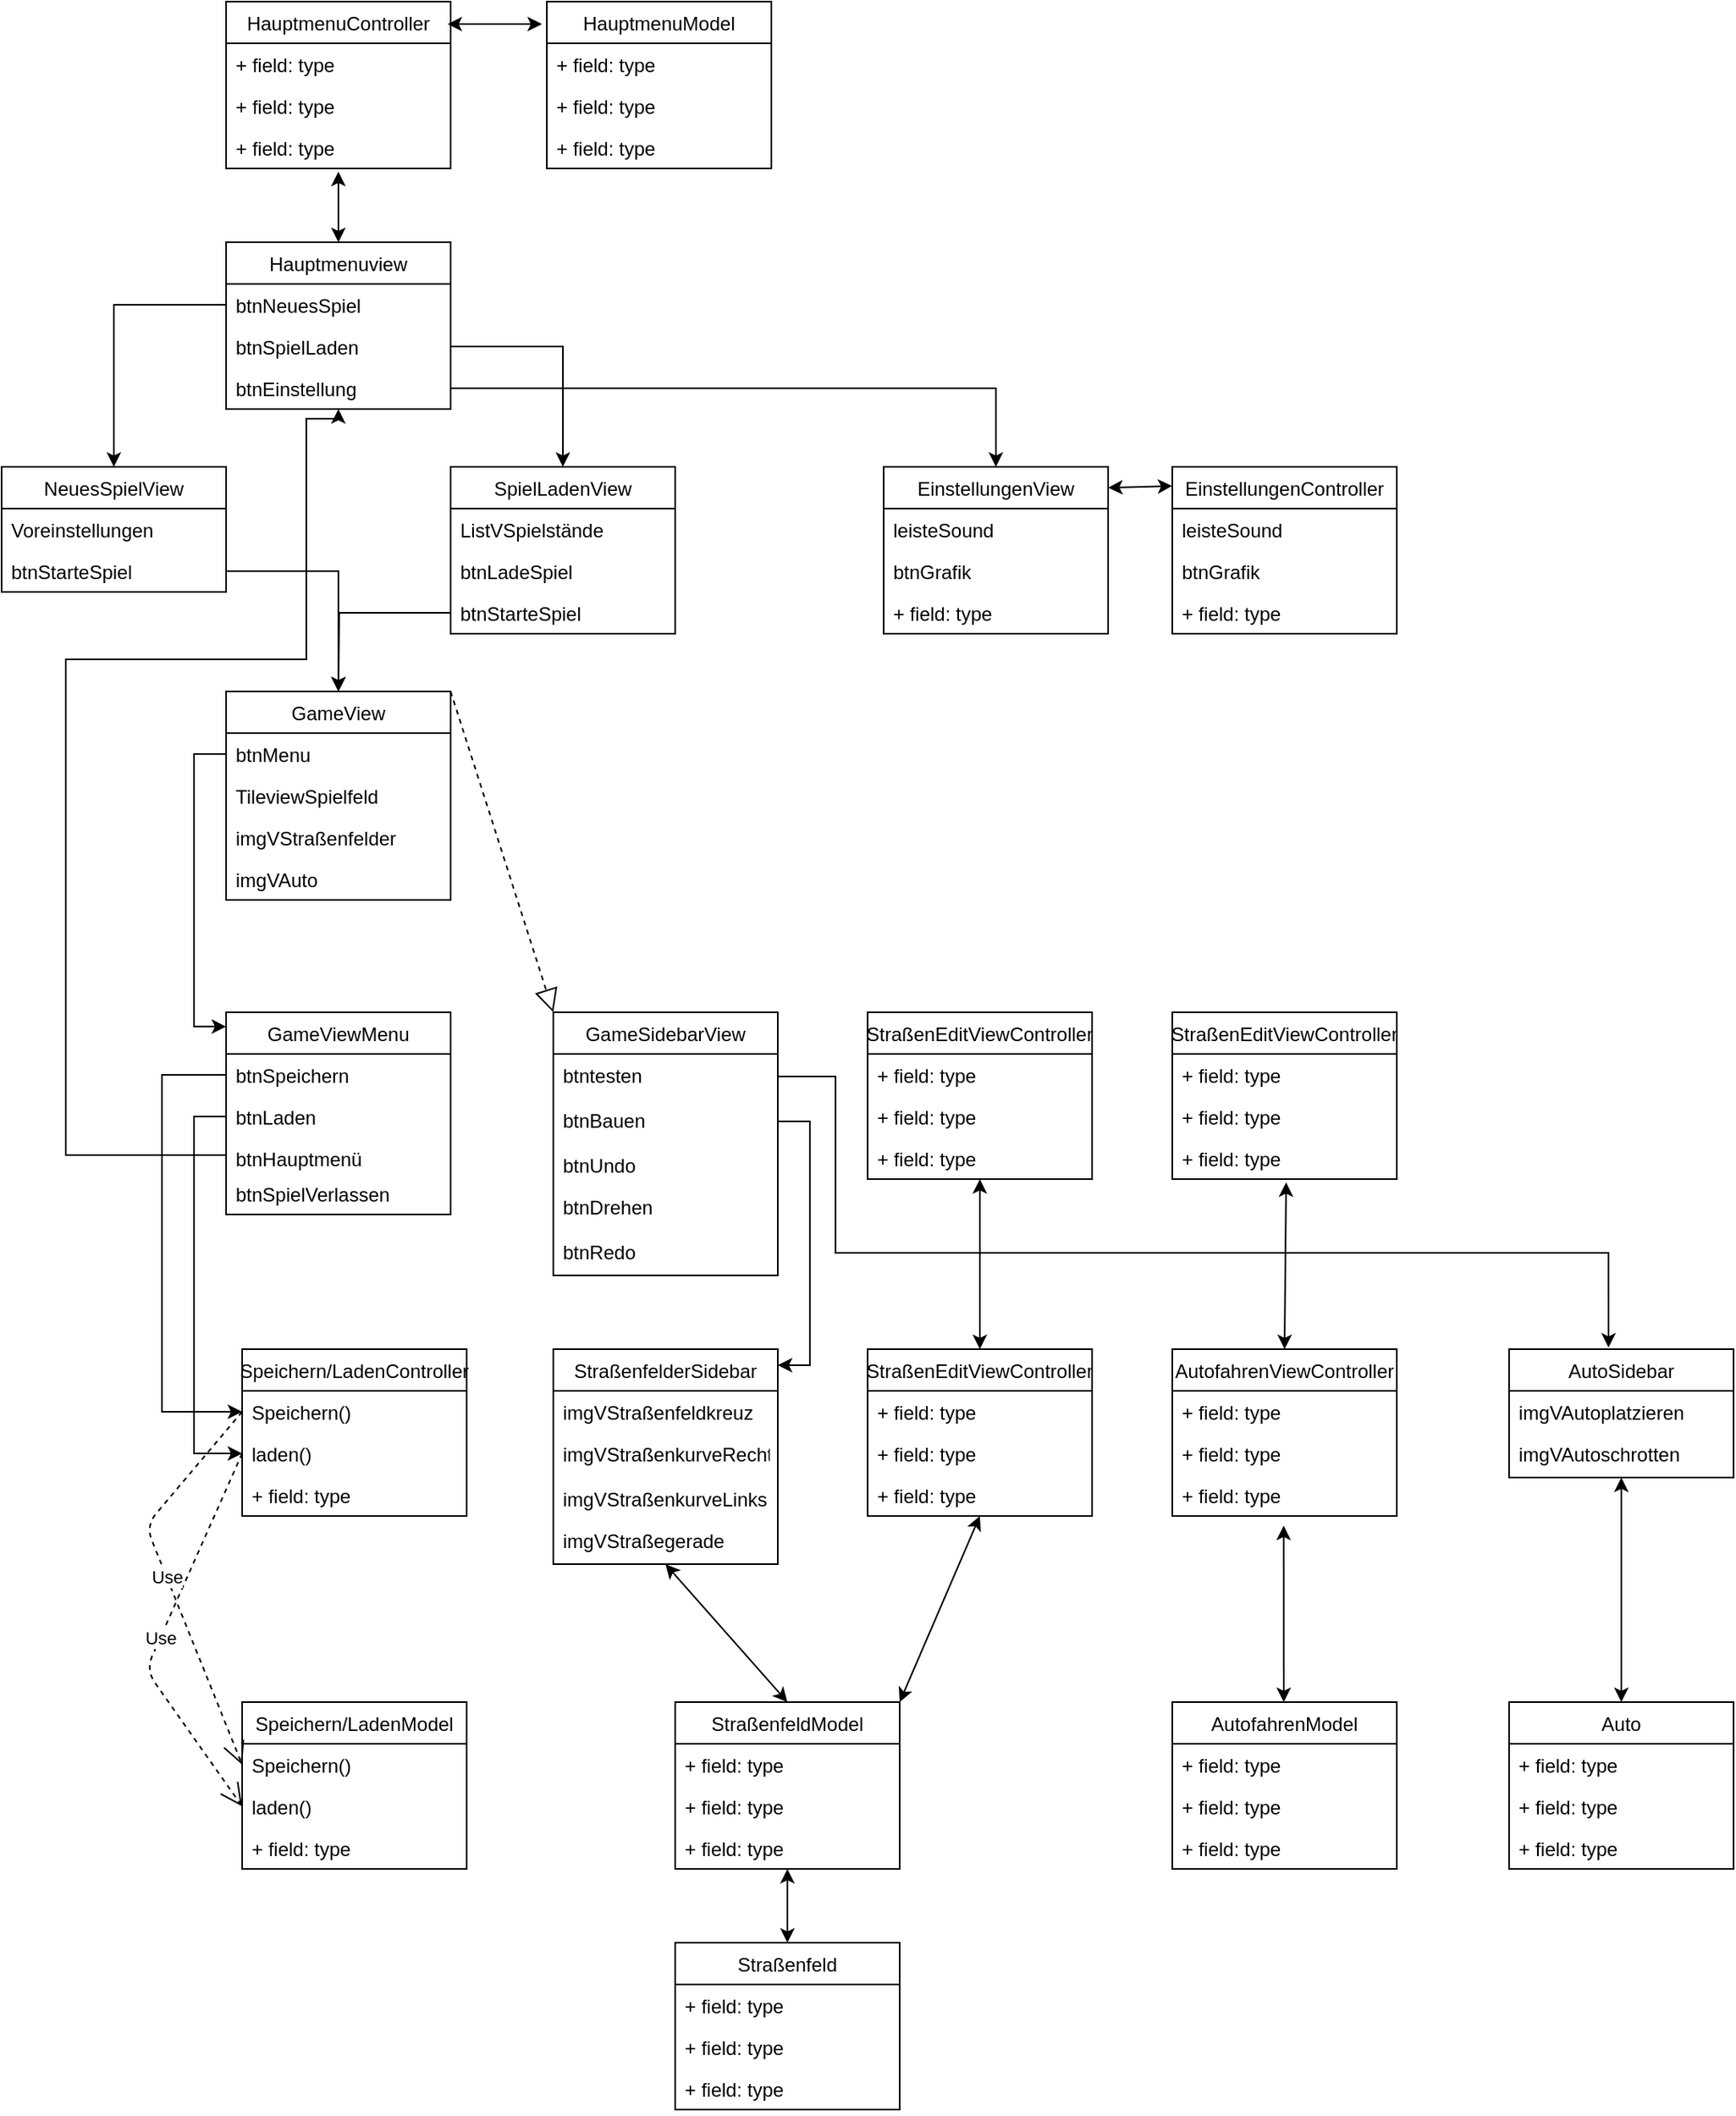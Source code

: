 <mxfile version="13.1.3" type="github">
  <diagram id="VJ4gBRLPfHEQcIUoVyoj" name="Page-1">
    <mxGraphModel dx="1038" dy="547" grid="1" gridSize="10" guides="1" tooltips="1" connect="1" arrows="1" fold="1" page="1" pageScale="1" pageWidth="827" pageHeight="1169" math="0" shadow="0">
      <root>
        <mxCell id="0" />
        <mxCell id="1" parent="0" />
        <mxCell id="-l_j1n_9Ub-t-qIlccOr-48" value="GameView" style="swimlane;fontStyle=0;childLayout=stackLayout;horizontal=1;startSize=26;fillColor=none;horizontalStack=0;resizeParent=1;resizeParentMax=0;resizeLast=0;collapsible=1;marginBottom=0;" parent="1" vertex="1">
          <mxGeometry x="140" y="740" width="140" height="130" as="geometry" />
        </mxCell>
        <mxCell id="-l_j1n_9Ub-t-qIlccOr-49" value="btnMenu" style="text;strokeColor=none;fillColor=none;align=left;verticalAlign=top;spacingLeft=4;spacingRight=4;overflow=hidden;rotatable=0;points=[[0,0.5],[1,0.5]];portConstraint=eastwest;" parent="-l_j1n_9Ub-t-qIlccOr-48" vertex="1">
          <mxGeometry y="26" width="140" height="26" as="geometry" />
        </mxCell>
        <mxCell id="-l_j1n_9Ub-t-qIlccOr-50" value="TileviewSpielfeld" style="text;strokeColor=none;fillColor=none;align=left;verticalAlign=top;spacingLeft=4;spacingRight=4;overflow=hidden;rotatable=0;points=[[0,0.5],[1,0.5]];portConstraint=eastwest;" parent="-l_j1n_9Ub-t-qIlccOr-48" vertex="1">
          <mxGeometry y="52" width="140" height="26" as="geometry" />
        </mxCell>
        <mxCell id="-l_j1n_9Ub-t-qIlccOr-51" value="imgVStraßenfelder" style="text;strokeColor=none;fillColor=none;align=left;verticalAlign=top;spacingLeft=4;spacingRight=4;overflow=hidden;rotatable=0;points=[[0,0.5],[1,0.5]];portConstraint=eastwest;" parent="-l_j1n_9Ub-t-qIlccOr-48" vertex="1">
          <mxGeometry y="78" width="140" height="26" as="geometry" />
        </mxCell>
        <mxCell id="DvyWiu1rD5Dh5u9udajw-17" value="imgVAuto" style="text;strokeColor=none;fillColor=none;align=left;verticalAlign=top;spacingLeft=4;spacingRight=4;overflow=hidden;rotatable=0;points=[[0,0.5],[1,0.5]];portConstraint=eastwest;" parent="-l_j1n_9Ub-t-qIlccOr-48" vertex="1">
          <mxGeometry y="104" width="140" height="26" as="geometry" />
        </mxCell>
        <mxCell id="-l_j1n_9Ub-t-qIlccOr-94" value="Use" style="endArrow=open;endSize=12;dashed=1;html=1;exitX=0;exitY=0.5;exitDx=0;exitDy=0;entryX=0;entryY=0.5;entryDx=0;entryDy=0;" parent="1" source="-l_j1n_9Ub-t-qIlccOr-82" target="-l_j1n_9Ub-t-qIlccOr-92" edge="1">
          <mxGeometry width="160" relative="1" as="geometry">
            <mxPoint x="140" y="1070" as="sourcePoint" />
            <mxPoint x="140" y="1205" as="targetPoint" />
            <Array as="points">
              <mxPoint x="90" y="1350" />
            </Array>
          </mxGeometry>
        </mxCell>
        <mxCell id="-l_j1n_9Ub-t-qIlccOr-95" value="Use" style="endArrow=open;endSize=12;dashed=1;html=1;entryX=0;entryY=0.5;entryDx=0;entryDy=0;exitX=0;exitY=0.5;exitDx=0;exitDy=0;" parent="1" source="-l_j1n_9Ub-t-qIlccOr-81" target="-l_j1n_9Ub-t-qIlccOr-91" edge="1">
          <mxGeometry width="160" relative="1" as="geometry">
            <mxPoint x="140" y="1039" as="sourcePoint" />
            <mxPoint x="140" y="1169" as="targetPoint" />
            <Array as="points">
              <mxPoint x="90" y="1260" />
            </Array>
          </mxGeometry>
        </mxCell>
        <mxCell id="-l_j1n_9Ub-t-qIlccOr-72" value="NeuesSpielView" style="swimlane;fontStyle=0;childLayout=stackLayout;horizontal=1;startSize=26;fillColor=none;horizontalStack=0;resizeParent=1;resizeParentMax=0;resizeLast=0;collapsible=1;marginBottom=0;" parent="1" vertex="1">
          <mxGeometry y="600" width="140" height="78" as="geometry" />
        </mxCell>
        <mxCell id="-l_j1n_9Ub-t-qIlccOr-73" value="Voreinstellungen" style="text;strokeColor=none;fillColor=none;align=left;verticalAlign=top;spacingLeft=4;spacingRight=4;overflow=hidden;rotatable=0;points=[[0,0.5],[1,0.5]];portConstraint=eastwest;" parent="-l_j1n_9Ub-t-qIlccOr-72" vertex="1">
          <mxGeometry y="26" width="140" height="26" as="geometry" />
        </mxCell>
        <mxCell id="-l_j1n_9Ub-t-qIlccOr-75" value="btnStarteSpiel" style="text;strokeColor=none;fillColor=none;align=left;verticalAlign=top;spacingLeft=4;spacingRight=4;overflow=hidden;rotatable=0;points=[[0,0.5],[1,0.5]];portConstraint=eastwest;" parent="-l_j1n_9Ub-t-qIlccOr-72" vertex="1">
          <mxGeometry y="52" width="140" height="26" as="geometry" />
        </mxCell>
        <mxCell id="-l_j1n_9Ub-t-qIlccOr-68" value="EinstellungenView" style="swimlane;fontStyle=0;childLayout=stackLayout;horizontal=1;startSize=26;fillColor=none;horizontalStack=0;resizeParent=1;resizeParentMax=0;resizeLast=0;collapsible=1;marginBottom=0;" parent="1" vertex="1">
          <mxGeometry x="550" y="600" width="140" height="104" as="geometry" />
        </mxCell>
        <mxCell id="-l_j1n_9Ub-t-qIlccOr-69" value="leisteSound" style="text;strokeColor=none;fillColor=none;align=left;verticalAlign=top;spacingLeft=4;spacingRight=4;overflow=hidden;rotatable=0;points=[[0,0.5],[1,0.5]];portConstraint=eastwest;" parent="-l_j1n_9Ub-t-qIlccOr-68" vertex="1">
          <mxGeometry y="26" width="140" height="26" as="geometry" />
        </mxCell>
        <mxCell id="-l_j1n_9Ub-t-qIlccOr-70" value="btnGrafik" style="text;strokeColor=none;fillColor=none;align=left;verticalAlign=top;spacingLeft=4;spacingRight=4;overflow=hidden;rotatable=0;points=[[0,0.5],[1,0.5]];portConstraint=eastwest;" parent="-l_j1n_9Ub-t-qIlccOr-68" vertex="1">
          <mxGeometry y="52" width="140" height="26" as="geometry" />
        </mxCell>
        <mxCell id="-l_j1n_9Ub-t-qIlccOr-71" value="+ field: type" style="text;strokeColor=none;fillColor=none;align=left;verticalAlign=top;spacingLeft=4;spacingRight=4;overflow=hidden;rotatable=0;points=[[0,0.5],[1,0.5]];portConstraint=eastwest;" parent="-l_j1n_9Ub-t-qIlccOr-68" vertex="1">
          <mxGeometry y="78" width="140" height="26" as="geometry" />
        </mxCell>
        <mxCell id="-l_j1n_9Ub-t-qIlccOr-64" value="SpielLadenView" style="swimlane;fontStyle=0;childLayout=stackLayout;horizontal=1;startSize=26;fillColor=none;horizontalStack=0;resizeParent=1;resizeParentMax=0;resizeLast=0;collapsible=1;marginBottom=0;" parent="1" vertex="1">
          <mxGeometry x="280" y="600" width="140" height="104" as="geometry" />
        </mxCell>
        <mxCell id="-l_j1n_9Ub-t-qIlccOr-65" value="ListVSpielstände" style="text;strokeColor=none;fillColor=none;align=left;verticalAlign=top;spacingLeft=4;spacingRight=4;overflow=hidden;rotatable=0;points=[[0,0.5],[1,0.5]];portConstraint=eastwest;" parent="-l_j1n_9Ub-t-qIlccOr-64" vertex="1">
          <mxGeometry y="26" width="140" height="26" as="geometry" />
        </mxCell>
        <mxCell id="-l_j1n_9Ub-t-qIlccOr-66" value="btnLadeSpiel" style="text;strokeColor=none;fillColor=none;align=left;verticalAlign=top;spacingLeft=4;spacingRight=4;overflow=hidden;rotatable=0;points=[[0,0.5],[1,0.5]];portConstraint=eastwest;" parent="-l_j1n_9Ub-t-qIlccOr-64" vertex="1">
          <mxGeometry y="52" width="140" height="26" as="geometry" />
        </mxCell>
        <mxCell id="-l_j1n_9Ub-t-qIlccOr-67" value="btnStarteSpiel" style="text;strokeColor=none;fillColor=none;align=left;verticalAlign=top;spacingLeft=4;spacingRight=4;overflow=hidden;rotatable=0;points=[[0,0.5],[1,0.5]];portConstraint=eastwest;" parent="-l_j1n_9Ub-t-qIlccOr-64" vertex="1">
          <mxGeometry y="78" width="140" height="26" as="geometry" />
        </mxCell>
        <mxCell id="-gcXNnlhB-4B4d6z5VCx-4" value="Hauptmenuview" style="swimlane;fontStyle=0;childLayout=stackLayout;horizontal=1;startSize=26;fillColor=none;horizontalStack=0;resizeParent=1;resizeParentMax=0;resizeLast=0;collapsible=1;marginBottom=0;" vertex="1" parent="1">
          <mxGeometry x="140" y="460" width="140" height="104" as="geometry" />
        </mxCell>
        <mxCell id="-gcXNnlhB-4B4d6z5VCx-5" value="btnNeuesSpiel" style="text;strokeColor=none;fillColor=none;align=left;verticalAlign=top;spacingLeft=4;spacingRight=4;overflow=hidden;rotatable=0;points=[[0,0.5],[1,0.5]];portConstraint=eastwest;" vertex="1" parent="-gcXNnlhB-4B4d6z5VCx-4">
          <mxGeometry y="26" width="140" height="26" as="geometry" />
        </mxCell>
        <mxCell id="-gcXNnlhB-4B4d6z5VCx-6" value="btnSpielLaden" style="text;strokeColor=none;fillColor=none;align=left;verticalAlign=top;spacingLeft=4;spacingRight=4;overflow=hidden;rotatable=0;points=[[0,0.5],[1,0.5]];portConstraint=eastwest;" vertex="1" parent="-gcXNnlhB-4B4d6z5VCx-4">
          <mxGeometry y="52" width="140" height="26" as="geometry" />
        </mxCell>
        <mxCell id="-gcXNnlhB-4B4d6z5VCx-7" value="btnEinstellung" style="text;strokeColor=none;fillColor=none;align=left;verticalAlign=top;spacingLeft=4;spacingRight=4;overflow=hidden;rotatable=0;points=[[0,0.5],[1,0.5]];portConstraint=eastwest;" vertex="1" parent="-gcXNnlhB-4B4d6z5VCx-4">
          <mxGeometry y="78" width="140" height="26" as="geometry" />
        </mxCell>
        <mxCell id="-l_j1n_9Ub-t-qIlccOr-40" value="HauptmenuController" style="swimlane;fontStyle=0;childLayout=stackLayout;horizontal=1;startSize=26;fillColor=none;horizontalStack=0;resizeParent=1;resizeParentMax=0;resizeLast=0;collapsible=1;marginBottom=0;" parent="1" vertex="1">
          <mxGeometry x="140" y="310" width="140" height="104" as="geometry" />
        </mxCell>
        <mxCell id="-l_j1n_9Ub-t-qIlccOr-41" value="+ field: type" style="text;strokeColor=none;fillColor=none;align=left;verticalAlign=top;spacingLeft=4;spacingRight=4;overflow=hidden;rotatable=0;points=[[0,0.5],[1,0.5]];portConstraint=eastwest;" parent="-l_j1n_9Ub-t-qIlccOr-40" vertex="1">
          <mxGeometry y="26" width="140" height="26" as="geometry" />
        </mxCell>
        <mxCell id="-l_j1n_9Ub-t-qIlccOr-42" value="+ field: type" style="text;strokeColor=none;fillColor=none;align=left;verticalAlign=top;spacingLeft=4;spacingRight=4;overflow=hidden;rotatable=0;points=[[0,0.5],[1,0.5]];portConstraint=eastwest;" parent="-l_j1n_9Ub-t-qIlccOr-40" vertex="1">
          <mxGeometry y="52" width="140" height="26" as="geometry" />
        </mxCell>
        <mxCell id="-l_j1n_9Ub-t-qIlccOr-43" value="+ field: type" style="text;strokeColor=none;fillColor=none;align=left;verticalAlign=top;spacingLeft=4;spacingRight=4;overflow=hidden;rotatable=0;points=[[0,0.5],[1,0.5]];portConstraint=eastwest;" parent="-l_j1n_9Ub-t-qIlccOr-40" vertex="1">
          <mxGeometry y="78" width="140" height="26" as="geometry" />
        </mxCell>
        <mxCell id="-l_j1n_9Ub-t-qIlccOr-36" value="HauptmenuModel" style="swimlane;fontStyle=0;childLayout=stackLayout;horizontal=1;startSize=26;fillColor=none;horizontalStack=0;resizeParent=1;resizeParentMax=0;resizeLast=0;collapsible=1;marginBottom=0;" parent="1" vertex="1">
          <mxGeometry x="340" y="310" width="140" height="104" as="geometry" />
        </mxCell>
        <mxCell id="-l_j1n_9Ub-t-qIlccOr-37" value="+ field: type" style="text;strokeColor=none;fillColor=none;align=left;verticalAlign=top;spacingLeft=4;spacingRight=4;overflow=hidden;rotatable=0;points=[[0,0.5],[1,0.5]];portConstraint=eastwest;" parent="-l_j1n_9Ub-t-qIlccOr-36" vertex="1">
          <mxGeometry y="26" width="140" height="26" as="geometry" />
        </mxCell>
        <mxCell id="-l_j1n_9Ub-t-qIlccOr-38" value="+ field: type" style="text;strokeColor=none;fillColor=none;align=left;verticalAlign=top;spacingLeft=4;spacingRight=4;overflow=hidden;rotatable=0;points=[[0,0.5],[1,0.5]];portConstraint=eastwest;" parent="-l_j1n_9Ub-t-qIlccOr-36" vertex="1">
          <mxGeometry y="52" width="140" height="26" as="geometry" />
        </mxCell>
        <mxCell id="-l_j1n_9Ub-t-qIlccOr-39" value="+ field: type" style="text;strokeColor=none;fillColor=none;align=left;verticalAlign=top;spacingLeft=4;spacingRight=4;overflow=hidden;rotatable=0;points=[[0,0.5],[1,0.5]];portConstraint=eastwest;" parent="-l_j1n_9Ub-t-qIlccOr-36" vertex="1">
          <mxGeometry y="78" width="140" height="26" as="geometry" />
        </mxCell>
        <mxCell id="-gcXNnlhB-4B4d6z5VCx-33" value="EinstellungenController" style="swimlane;fontStyle=0;childLayout=stackLayout;horizontal=1;startSize=26;fillColor=none;horizontalStack=0;resizeParent=1;resizeParentMax=0;resizeLast=0;collapsible=1;marginBottom=0;" vertex="1" parent="1">
          <mxGeometry x="730" y="600" width="140" height="104" as="geometry" />
        </mxCell>
        <mxCell id="-gcXNnlhB-4B4d6z5VCx-34" value="leisteSound" style="text;strokeColor=none;fillColor=none;align=left;verticalAlign=top;spacingLeft=4;spacingRight=4;overflow=hidden;rotatable=0;points=[[0,0.5],[1,0.5]];portConstraint=eastwest;" vertex="1" parent="-gcXNnlhB-4B4d6z5VCx-33">
          <mxGeometry y="26" width="140" height="26" as="geometry" />
        </mxCell>
        <mxCell id="-gcXNnlhB-4B4d6z5VCx-35" value="btnGrafik" style="text;strokeColor=none;fillColor=none;align=left;verticalAlign=top;spacingLeft=4;spacingRight=4;overflow=hidden;rotatable=0;points=[[0,0.5],[1,0.5]];portConstraint=eastwest;" vertex="1" parent="-gcXNnlhB-4B4d6z5VCx-33">
          <mxGeometry y="52" width="140" height="26" as="geometry" />
        </mxCell>
        <mxCell id="-gcXNnlhB-4B4d6z5VCx-36" value="+ field: type" style="text;strokeColor=none;fillColor=none;align=left;verticalAlign=top;spacingLeft=4;spacingRight=4;overflow=hidden;rotatable=0;points=[[0,0.5],[1,0.5]];portConstraint=eastwest;" vertex="1" parent="-gcXNnlhB-4B4d6z5VCx-33">
          <mxGeometry y="78" width="140" height="26" as="geometry" />
        </mxCell>
        <mxCell id="-l_j1n_9Ub-t-qIlccOr-80" value="Speichern/LadenController" style="swimlane;fontStyle=0;childLayout=stackLayout;horizontal=1;startSize=26;fillColor=none;horizontalStack=0;resizeParent=1;resizeParentMax=0;resizeLast=0;collapsible=1;marginBottom=0;" parent="1" vertex="1">
          <mxGeometry x="150" y="1150" width="140" height="104" as="geometry" />
        </mxCell>
        <mxCell id="-l_j1n_9Ub-t-qIlccOr-81" value="Speichern()" style="text;strokeColor=none;fillColor=none;align=left;verticalAlign=top;spacingLeft=4;spacingRight=4;overflow=hidden;rotatable=0;points=[[0,0.5],[1,0.5]];portConstraint=eastwest;" parent="-l_j1n_9Ub-t-qIlccOr-80" vertex="1">
          <mxGeometry y="26" width="140" height="26" as="geometry" />
        </mxCell>
        <mxCell id="-l_j1n_9Ub-t-qIlccOr-82" value="laden()" style="text;strokeColor=none;fillColor=none;align=left;verticalAlign=top;spacingLeft=4;spacingRight=4;overflow=hidden;rotatable=0;points=[[0,0.5],[1,0.5]];portConstraint=eastwest;" parent="-l_j1n_9Ub-t-qIlccOr-80" vertex="1">
          <mxGeometry y="52" width="140" height="26" as="geometry" />
        </mxCell>
        <mxCell id="-l_j1n_9Ub-t-qIlccOr-83" value="+ field: type" style="text;strokeColor=none;fillColor=none;align=left;verticalAlign=top;spacingLeft=4;spacingRight=4;overflow=hidden;rotatable=0;points=[[0,0.5],[1,0.5]];portConstraint=eastwest;" parent="-l_j1n_9Ub-t-qIlccOr-80" vertex="1">
          <mxGeometry y="78" width="140" height="26" as="geometry" />
        </mxCell>
        <mxCell id="-l_j1n_9Ub-t-qIlccOr-90" value="Speichern/LadenModel" style="swimlane;fontStyle=0;childLayout=stackLayout;horizontal=1;startSize=26;fillColor=none;horizontalStack=0;resizeParent=1;resizeParentMax=0;resizeLast=0;collapsible=1;marginBottom=0;" parent="1" vertex="1">
          <mxGeometry x="150" y="1370" width="140" height="104" as="geometry" />
        </mxCell>
        <mxCell id="-l_j1n_9Ub-t-qIlccOr-91" value="Speichern()" style="text;strokeColor=none;fillColor=none;align=left;verticalAlign=top;spacingLeft=4;spacingRight=4;overflow=hidden;rotatable=0;points=[[0,0.5],[1,0.5]];portConstraint=eastwest;" parent="-l_j1n_9Ub-t-qIlccOr-90" vertex="1">
          <mxGeometry y="26" width="140" height="26" as="geometry" />
        </mxCell>
        <mxCell id="-l_j1n_9Ub-t-qIlccOr-92" value="laden()" style="text;strokeColor=none;fillColor=none;align=left;verticalAlign=top;spacingLeft=4;spacingRight=4;overflow=hidden;rotatable=0;points=[[0,0.5],[1,0.5]];portConstraint=eastwest;" parent="-l_j1n_9Ub-t-qIlccOr-90" vertex="1">
          <mxGeometry y="52" width="140" height="26" as="geometry" />
        </mxCell>
        <mxCell id="-l_j1n_9Ub-t-qIlccOr-93" value="+ field: type" style="text;strokeColor=none;fillColor=none;align=left;verticalAlign=top;spacingLeft=4;spacingRight=4;overflow=hidden;rotatable=0;points=[[0,0.5],[1,0.5]];portConstraint=eastwest;" parent="-l_j1n_9Ub-t-qIlccOr-90" vertex="1">
          <mxGeometry y="78" width="140" height="26" as="geometry" />
        </mxCell>
        <mxCell id="-l_j1n_9Ub-t-qIlccOr-104" value="GameSidebarView" style="swimlane;fontStyle=0;childLayout=stackLayout;horizontal=1;startSize=26;fillColor=none;horizontalStack=0;resizeParent=1;resizeParentMax=0;resizeLast=0;collapsible=1;marginBottom=0;" parent="1" vertex="1">
          <mxGeometry x="344" y="940" width="140" height="164" as="geometry" />
        </mxCell>
        <mxCell id="DvyWiu1rD5Dh5u9udajw-1" value="btntesten" style="text;strokeColor=none;fillColor=none;align=left;verticalAlign=top;spacingLeft=4;spacingRight=4;overflow=hidden;rotatable=0;points=[[0,0.5],[1,0.5]];portConstraint=eastwest;" parent="-l_j1n_9Ub-t-qIlccOr-104" vertex="1">
          <mxGeometry y="26" width="140" height="28" as="geometry" />
        </mxCell>
        <mxCell id="DvyWiu1rD5Dh5u9udajw-14" value="btnBauen" style="text;strokeColor=none;fillColor=none;align=left;verticalAlign=top;spacingLeft=4;spacingRight=4;overflow=hidden;rotatable=0;points=[[0,0.5],[1,0.5]];portConstraint=eastwest;" parent="-l_j1n_9Ub-t-qIlccOr-104" vertex="1">
          <mxGeometry y="54" width="140" height="28" as="geometry" />
        </mxCell>
        <mxCell id="-l_j1n_9Ub-t-qIlccOr-106" value="btnUndo" style="text;strokeColor=none;fillColor=none;align=left;verticalAlign=top;spacingLeft=4;spacingRight=4;overflow=hidden;rotatable=0;points=[[0,0.5],[1,0.5]];portConstraint=eastwest;" parent="-l_j1n_9Ub-t-qIlccOr-104" vertex="1">
          <mxGeometry y="82" width="140" height="26" as="geometry" />
        </mxCell>
        <mxCell id="DvyWiu1rD5Dh5u9udajw-7" value="btnDrehen" style="text;strokeColor=none;fillColor=none;align=left;verticalAlign=top;spacingLeft=4;spacingRight=4;overflow=hidden;rotatable=0;points=[[0,0.5],[1,0.5]];portConstraint=eastwest;" parent="-l_j1n_9Ub-t-qIlccOr-104" vertex="1">
          <mxGeometry y="108" width="140" height="28" as="geometry" />
        </mxCell>
        <mxCell id="-l_j1n_9Ub-t-qIlccOr-107" value="btnRedo&#xa;" style="text;strokeColor=none;fillColor=none;align=left;verticalAlign=top;spacingLeft=4;spacingRight=4;overflow=hidden;rotatable=0;points=[[0,0.5],[1,0.5]];portConstraint=eastwest;" parent="-l_j1n_9Ub-t-qIlccOr-104" vertex="1">
          <mxGeometry y="136" width="140" height="28" as="geometry" />
        </mxCell>
        <mxCell id="-l_j1n_9Ub-t-qIlccOr-108" value="" style="endArrow=block;dashed=1;endFill=0;endSize=12;html=1;exitX=1;exitY=0;exitDx=0;exitDy=0;entryX=0;entryY=0;entryDx=0;entryDy=0;" parent="1" source="-l_j1n_9Ub-t-qIlccOr-48" target="-l_j1n_9Ub-t-qIlccOr-104" edge="1">
          <mxGeometry width="160" relative="1" as="geometry">
            <mxPoint x="490" y="910" as="sourcePoint" />
            <mxPoint x="650" y="910" as="targetPoint" />
          </mxGeometry>
        </mxCell>
        <mxCell id="DvyWiu1rD5Dh5u9udajw-2" value="StraßenfelderSidebar" style="swimlane;fontStyle=0;childLayout=stackLayout;horizontal=1;startSize=26;fillColor=none;horizontalStack=0;resizeParent=1;resizeParentMax=0;resizeLast=0;collapsible=1;marginBottom=0;" parent="1" vertex="1">
          <mxGeometry x="344" y="1150" width="140" height="134" as="geometry" />
        </mxCell>
        <mxCell id="DvyWiu1rD5Dh5u9udajw-3" value="imgVStraßenfeldkreuz" style="text;strokeColor=none;fillColor=none;align=left;verticalAlign=top;spacingLeft=4;spacingRight=4;overflow=hidden;rotatable=0;points=[[0,0.5],[1,0.5]];portConstraint=eastwest;" parent="DvyWiu1rD5Dh5u9udajw-2" vertex="1">
          <mxGeometry y="26" width="140" height="26" as="geometry" />
        </mxCell>
        <mxCell id="DvyWiu1rD5Dh5u9udajw-4" value="imgVStraßenkurveRechts" style="text;strokeColor=none;fillColor=none;align=left;verticalAlign=top;spacingLeft=4;spacingRight=4;overflow=hidden;rotatable=0;points=[[0,0.5],[1,0.5]];portConstraint=eastwest;" parent="DvyWiu1rD5Dh5u9udajw-2" vertex="1">
          <mxGeometry y="52" width="140" height="28" as="geometry" />
        </mxCell>
        <mxCell id="DvyWiu1rD5Dh5u9udajw-5" value="imgVStraßenkurveLinks" style="text;strokeColor=none;fillColor=none;align=left;verticalAlign=top;spacingLeft=4;spacingRight=4;overflow=hidden;rotatable=0;points=[[0,0.5],[1,0.5]];portConstraint=eastwest;" parent="DvyWiu1rD5Dh5u9udajw-2" vertex="1">
          <mxGeometry y="80" width="140" height="26" as="geometry" />
        </mxCell>
        <mxCell id="DvyWiu1rD5Dh5u9udajw-6" value="imgVStraßegerade" style="text;strokeColor=none;fillColor=none;align=left;verticalAlign=top;spacingLeft=4;spacingRight=4;overflow=hidden;rotatable=0;points=[[0,0.5],[1,0.5]];portConstraint=eastwest;" parent="DvyWiu1rD5Dh5u9udajw-2" vertex="1">
          <mxGeometry y="106" width="140" height="28" as="geometry" />
        </mxCell>
        <mxCell id="DvyWiu1rD5Dh5u9udajw-15" style="edgeStyle=orthogonalEdgeStyle;rounded=0;orthogonalLoop=1;jettySize=auto;html=1;exitX=1;exitY=0.5;exitDx=0;exitDy=0;entryX=0.443;entryY=-0.012;entryDx=0;entryDy=0;entryPerimeter=0;" parent="1" source="DvyWiu1rD5Dh5u9udajw-1" target="DvyWiu1rD5Dh5u9udajw-8" edge="1">
          <mxGeometry relative="1" as="geometry">
            <Array as="points">
              <mxPoint x="520" y="980" />
              <mxPoint x="520" y="1090" />
              <mxPoint x="1002" y="1090" />
            </Array>
          </mxGeometry>
        </mxCell>
        <mxCell id="DvyWiu1rD5Dh5u9udajw-16" style="edgeStyle=orthogonalEdgeStyle;rounded=0;orthogonalLoop=1;jettySize=auto;html=1;exitX=1;exitY=0.5;exitDx=0;exitDy=0;" parent="1" source="DvyWiu1rD5Dh5u9udajw-14" edge="1">
          <mxGeometry relative="1" as="geometry">
            <mxPoint x="484" y="1160" as="targetPoint" />
            <Array as="points">
              <mxPoint x="504" y="1008" />
              <mxPoint x="504" y="1160" />
            </Array>
          </mxGeometry>
        </mxCell>
        <mxCell id="DvyWiu1rD5Dh5u9udajw-18" style="edgeStyle=orthogonalEdgeStyle;rounded=0;orthogonalLoop=1;jettySize=auto;html=1;exitX=0;exitY=0.5;exitDx=0;exitDy=0;entryX=0;entryY=0.071;entryDx=0;entryDy=0;entryPerimeter=0;" parent="1" source="-l_j1n_9Ub-t-qIlccOr-49" target="-l_j1n_9Ub-t-qIlccOr-52" edge="1">
          <mxGeometry relative="1" as="geometry" />
        </mxCell>
        <mxCell id="-l_j1n_9Ub-t-qIlccOr-52" value="GameViewMenu" style="swimlane;fontStyle=0;childLayout=stackLayout;horizontal=1;startSize=26;fillColor=none;horizontalStack=0;resizeParent=1;resizeParentMax=0;resizeLast=0;collapsible=1;marginBottom=0;" parent="1" vertex="1">
          <mxGeometry x="140" y="940" width="140" height="126" as="geometry" />
        </mxCell>
        <mxCell id="-l_j1n_9Ub-t-qIlccOr-53" value="btnSpeichern" style="text;strokeColor=none;fillColor=none;align=left;verticalAlign=top;spacingLeft=4;spacingRight=4;overflow=hidden;rotatable=0;points=[[0,0.5],[1,0.5]];portConstraint=eastwest;" parent="-l_j1n_9Ub-t-qIlccOr-52" vertex="1">
          <mxGeometry y="26" width="140" height="26" as="geometry" />
        </mxCell>
        <mxCell id="-l_j1n_9Ub-t-qIlccOr-54" value="btnLaden" style="text;strokeColor=none;fillColor=none;align=left;verticalAlign=top;spacingLeft=4;spacingRight=4;overflow=hidden;rotatable=0;points=[[0,0.5],[1,0.5]];portConstraint=eastwest;" parent="-l_j1n_9Ub-t-qIlccOr-52" vertex="1">
          <mxGeometry y="52" width="140" height="26" as="geometry" />
        </mxCell>
        <mxCell id="-l_j1n_9Ub-t-qIlccOr-55" value="btnHauptmenü" style="text;strokeColor=none;fillColor=none;align=left;verticalAlign=top;spacingLeft=4;spacingRight=4;overflow=hidden;rotatable=0;points=[[0,0.5],[1,0.5]];portConstraint=eastwest;" parent="-l_j1n_9Ub-t-qIlccOr-52" vertex="1">
          <mxGeometry y="78" width="140" height="22" as="geometry" />
        </mxCell>
        <mxCell id="DvyWiu1rD5Dh5u9udajw-22" value="btnSpielVerlassen" style="text;strokeColor=none;fillColor=none;align=left;verticalAlign=top;spacingLeft=4;spacingRight=4;overflow=hidden;rotatable=0;points=[[0,0.5],[1,0.5]];portConstraint=eastwest;" parent="-l_j1n_9Ub-t-qIlccOr-52" vertex="1">
          <mxGeometry y="100" width="140" height="26" as="geometry" />
        </mxCell>
        <mxCell id="DvyWiu1rD5Dh5u9udajw-25" style="edgeStyle=orthogonalEdgeStyle;rounded=0;orthogonalLoop=1;jettySize=auto;html=1;" parent="1" source="-l_j1n_9Ub-t-qIlccOr-55" target="-gcXNnlhB-4B4d6z5VCx-7" edge="1">
          <mxGeometry relative="1" as="geometry">
            <mxPoint x="200" y="570" as="targetPoint" />
            <Array as="points">
              <mxPoint x="40" y="1029" />
              <mxPoint x="40" y="720" />
              <mxPoint x="190" y="720" />
              <mxPoint x="190" y="570" />
              <mxPoint x="210" y="570" />
            </Array>
          </mxGeometry>
        </mxCell>
        <mxCell id="-gcXNnlhB-4B4d6z5VCx-2" style="edgeStyle=orthogonalEdgeStyle;rounded=0;orthogonalLoop=1;jettySize=auto;html=1;exitX=0;exitY=0.5;exitDx=0;exitDy=0;entryX=0;entryY=0.5;entryDx=0;entryDy=0;" edge="1" parent="1" source="-l_j1n_9Ub-t-qIlccOr-54" target="-l_j1n_9Ub-t-qIlccOr-82">
          <mxGeometry relative="1" as="geometry" />
        </mxCell>
        <mxCell id="-gcXNnlhB-4B4d6z5VCx-3" style="edgeStyle=orthogonalEdgeStyle;rounded=0;orthogonalLoop=1;jettySize=auto;html=1;exitX=0;exitY=0.5;exitDx=0;exitDy=0;entryX=0;entryY=0.5;entryDx=0;entryDy=0;" edge="1" parent="1" source="-l_j1n_9Ub-t-qIlccOr-53" target="-l_j1n_9Ub-t-qIlccOr-81">
          <mxGeometry relative="1" as="geometry">
            <Array as="points">
              <mxPoint x="100" y="979" />
              <mxPoint x="100" y="1189" />
            </Array>
          </mxGeometry>
        </mxCell>
        <mxCell id="-gcXNnlhB-4B4d6z5VCx-9" style="edgeStyle=orthogonalEdgeStyle;rounded=0;orthogonalLoop=1;jettySize=auto;html=1;exitX=1;exitY=0.5;exitDx=0;exitDy=0;" edge="1" parent="1" source="-gcXNnlhB-4B4d6z5VCx-7" target="-l_j1n_9Ub-t-qIlccOr-68">
          <mxGeometry relative="1" as="geometry" />
        </mxCell>
        <mxCell id="-gcXNnlhB-4B4d6z5VCx-10" style="edgeStyle=orthogonalEdgeStyle;rounded=0;orthogonalLoop=1;jettySize=auto;html=1;exitX=1;exitY=0.5;exitDx=0;exitDy=0;entryX=0.5;entryY=0;entryDx=0;entryDy=0;" edge="1" parent="1" source="-gcXNnlhB-4B4d6z5VCx-6" target="-l_j1n_9Ub-t-qIlccOr-64">
          <mxGeometry relative="1" as="geometry" />
        </mxCell>
        <mxCell id="-gcXNnlhB-4B4d6z5VCx-11" style="edgeStyle=orthogonalEdgeStyle;rounded=0;orthogonalLoop=1;jettySize=auto;html=1;exitX=0;exitY=0.5;exitDx=0;exitDy=0;entryX=0.5;entryY=0;entryDx=0;entryDy=0;" edge="1" parent="1" source="-gcXNnlhB-4B4d6z5VCx-5" target="-l_j1n_9Ub-t-qIlccOr-72">
          <mxGeometry relative="1" as="geometry" />
        </mxCell>
        <mxCell id="-gcXNnlhB-4B4d6z5VCx-12" style="edgeStyle=orthogonalEdgeStyle;rounded=0;orthogonalLoop=1;jettySize=auto;html=1;exitX=1;exitY=0.5;exitDx=0;exitDy=0;entryX=0.5;entryY=0;entryDx=0;entryDy=0;" edge="1" parent="1" source="-l_j1n_9Ub-t-qIlccOr-75" target="-l_j1n_9Ub-t-qIlccOr-48">
          <mxGeometry relative="1" as="geometry" />
        </mxCell>
        <mxCell id="-gcXNnlhB-4B4d6z5VCx-13" style="edgeStyle=orthogonalEdgeStyle;rounded=0;orthogonalLoop=1;jettySize=auto;html=1;exitX=0;exitY=0.5;exitDx=0;exitDy=0;" edge="1" parent="1" source="-l_j1n_9Ub-t-qIlccOr-67">
          <mxGeometry relative="1" as="geometry">
            <mxPoint x="210" y="740" as="targetPoint" />
          </mxGeometry>
        </mxCell>
        <mxCell id="DvyWiu1rD5Dh5u9udajw-8" value="AutoSidebar" style="swimlane;fontStyle=0;childLayout=stackLayout;horizontal=1;startSize=26;fillColor=none;horizontalStack=0;resizeParent=1;resizeParentMax=0;resizeLast=0;collapsible=1;marginBottom=0;" parent="1" vertex="1">
          <mxGeometry x="940" y="1150" width="140" height="80" as="geometry" />
        </mxCell>
        <mxCell id="DvyWiu1rD5Dh5u9udajw-9" value="imgVAutoplatzieren" style="text;strokeColor=none;fillColor=none;align=left;verticalAlign=top;spacingLeft=4;spacingRight=4;overflow=hidden;rotatable=0;points=[[0,0.5],[1,0.5]];portConstraint=eastwest;" parent="DvyWiu1rD5Dh5u9udajw-8" vertex="1">
          <mxGeometry y="26" width="140" height="26" as="geometry" />
        </mxCell>
        <mxCell id="DvyWiu1rD5Dh5u9udajw-10" value="imgVAutoschrotten" style="text;strokeColor=none;fillColor=none;align=left;verticalAlign=top;spacingLeft=4;spacingRight=4;overflow=hidden;rotatable=0;points=[[0,0.5],[1,0.5]];portConstraint=eastwest;" parent="DvyWiu1rD5Dh5u9udajw-8" vertex="1">
          <mxGeometry y="52" width="140" height="28" as="geometry" />
        </mxCell>
        <mxCell id="-l_j1n_9Ub-t-qIlccOr-28" value="StraßenEditViewController" style="swimlane;fontStyle=0;childLayout=stackLayout;horizontal=1;startSize=26;fillColor=none;horizontalStack=0;resizeParent=1;resizeParentMax=0;resizeLast=0;collapsible=1;marginBottom=0;" parent="1" vertex="1">
          <mxGeometry x="540" y="1150" width="140" height="104" as="geometry" />
        </mxCell>
        <mxCell id="-l_j1n_9Ub-t-qIlccOr-29" value="+ field: type" style="text;strokeColor=none;fillColor=none;align=left;verticalAlign=top;spacingLeft=4;spacingRight=4;overflow=hidden;rotatable=0;points=[[0,0.5],[1,0.5]];portConstraint=eastwest;" parent="-l_j1n_9Ub-t-qIlccOr-28" vertex="1">
          <mxGeometry y="26" width="140" height="26" as="geometry" />
        </mxCell>
        <mxCell id="-l_j1n_9Ub-t-qIlccOr-30" value="+ field: type" style="text;strokeColor=none;fillColor=none;align=left;verticalAlign=top;spacingLeft=4;spacingRight=4;overflow=hidden;rotatable=0;points=[[0,0.5],[1,0.5]];portConstraint=eastwest;" parent="-l_j1n_9Ub-t-qIlccOr-28" vertex="1">
          <mxGeometry y="52" width="140" height="26" as="geometry" />
        </mxCell>
        <mxCell id="-l_j1n_9Ub-t-qIlccOr-31" value="+ field: type" style="text;strokeColor=none;fillColor=none;align=left;verticalAlign=top;spacingLeft=4;spacingRight=4;overflow=hidden;rotatable=0;points=[[0,0.5],[1,0.5]];portConstraint=eastwest;" parent="-l_j1n_9Ub-t-qIlccOr-28" vertex="1">
          <mxGeometry y="78" width="140" height="26" as="geometry" />
        </mxCell>
        <mxCell id="-l_j1n_9Ub-t-qIlccOr-32" value="AutofahrenViewController" style="swimlane;fontStyle=0;childLayout=stackLayout;horizontal=1;startSize=26;fillColor=none;horizontalStack=0;resizeParent=1;resizeParentMax=0;resizeLast=0;collapsible=1;marginBottom=0;" parent="1" vertex="1">
          <mxGeometry x="730" y="1150" width="140" height="104" as="geometry" />
        </mxCell>
        <mxCell id="-l_j1n_9Ub-t-qIlccOr-33" value="+ field: type" style="text;strokeColor=none;fillColor=none;align=left;verticalAlign=top;spacingLeft=4;spacingRight=4;overflow=hidden;rotatable=0;points=[[0,0.5],[1,0.5]];portConstraint=eastwest;" parent="-l_j1n_9Ub-t-qIlccOr-32" vertex="1">
          <mxGeometry y="26" width="140" height="26" as="geometry" />
        </mxCell>
        <mxCell id="-l_j1n_9Ub-t-qIlccOr-34" value="+ field: type" style="text;strokeColor=none;fillColor=none;align=left;verticalAlign=top;spacingLeft=4;spacingRight=4;overflow=hidden;rotatable=0;points=[[0,0.5],[1,0.5]];portConstraint=eastwest;" parent="-l_j1n_9Ub-t-qIlccOr-32" vertex="1">
          <mxGeometry y="52" width="140" height="26" as="geometry" />
        </mxCell>
        <mxCell id="-l_j1n_9Ub-t-qIlccOr-35" value="+ field: type" style="text;strokeColor=none;fillColor=none;align=left;verticalAlign=top;spacingLeft=4;spacingRight=4;overflow=hidden;rotatable=0;points=[[0,0.5],[1,0.5]];portConstraint=eastwest;" parent="-l_j1n_9Ub-t-qIlccOr-32" vertex="1">
          <mxGeometry y="78" width="140" height="26" as="geometry" />
        </mxCell>
        <mxCell id="-gcXNnlhB-4B4d6z5VCx-21" value="StraßenEditViewController" style="swimlane;fontStyle=0;childLayout=stackLayout;horizontal=1;startSize=26;fillColor=none;horizontalStack=0;resizeParent=1;resizeParentMax=0;resizeLast=0;collapsible=1;marginBottom=0;" vertex="1" parent="1">
          <mxGeometry x="540" y="940" width="140" height="104" as="geometry" />
        </mxCell>
        <mxCell id="-gcXNnlhB-4B4d6z5VCx-22" value="+ field: type" style="text;strokeColor=none;fillColor=none;align=left;verticalAlign=top;spacingLeft=4;spacingRight=4;overflow=hidden;rotatable=0;points=[[0,0.5],[1,0.5]];portConstraint=eastwest;" vertex="1" parent="-gcXNnlhB-4B4d6z5VCx-21">
          <mxGeometry y="26" width="140" height="26" as="geometry" />
        </mxCell>
        <mxCell id="-gcXNnlhB-4B4d6z5VCx-23" value="+ field: type" style="text;strokeColor=none;fillColor=none;align=left;verticalAlign=top;spacingLeft=4;spacingRight=4;overflow=hidden;rotatable=0;points=[[0,0.5],[1,0.5]];portConstraint=eastwest;" vertex="1" parent="-gcXNnlhB-4B4d6z5VCx-21">
          <mxGeometry y="52" width="140" height="26" as="geometry" />
        </mxCell>
        <mxCell id="-gcXNnlhB-4B4d6z5VCx-24" value="+ field: type" style="text;strokeColor=none;fillColor=none;align=left;verticalAlign=top;spacingLeft=4;spacingRight=4;overflow=hidden;rotatable=0;points=[[0,0.5],[1,0.5]];portConstraint=eastwest;" vertex="1" parent="-gcXNnlhB-4B4d6z5VCx-21">
          <mxGeometry y="78" width="140" height="26" as="geometry" />
        </mxCell>
        <mxCell id="-gcXNnlhB-4B4d6z5VCx-26" value="StraßenEditViewController" style="swimlane;fontStyle=0;childLayout=stackLayout;horizontal=1;startSize=26;fillColor=none;horizontalStack=0;resizeParent=1;resizeParentMax=0;resizeLast=0;collapsible=1;marginBottom=0;" vertex="1" parent="1">
          <mxGeometry x="730" y="940" width="140" height="104" as="geometry" />
        </mxCell>
        <mxCell id="-gcXNnlhB-4B4d6z5VCx-27" value="+ field: type" style="text;strokeColor=none;fillColor=none;align=left;verticalAlign=top;spacingLeft=4;spacingRight=4;overflow=hidden;rotatable=0;points=[[0,0.5],[1,0.5]];portConstraint=eastwest;" vertex="1" parent="-gcXNnlhB-4B4d6z5VCx-26">
          <mxGeometry y="26" width="140" height="26" as="geometry" />
        </mxCell>
        <mxCell id="-gcXNnlhB-4B4d6z5VCx-28" value="+ field: type" style="text;strokeColor=none;fillColor=none;align=left;verticalAlign=top;spacingLeft=4;spacingRight=4;overflow=hidden;rotatable=0;points=[[0,0.5],[1,0.5]];portConstraint=eastwest;" vertex="1" parent="-gcXNnlhB-4B4d6z5VCx-26">
          <mxGeometry y="52" width="140" height="26" as="geometry" />
        </mxCell>
        <mxCell id="-gcXNnlhB-4B4d6z5VCx-29" value="+ field: type" style="text;strokeColor=none;fillColor=none;align=left;verticalAlign=top;spacingLeft=4;spacingRight=4;overflow=hidden;rotatable=0;points=[[0,0.5],[1,0.5]];portConstraint=eastwest;" vertex="1" parent="-gcXNnlhB-4B4d6z5VCx-26">
          <mxGeometry y="78" width="140" height="26" as="geometry" />
        </mxCell>
        <mxCell id="-gcXNnlhB-4B4d6z5VCx-15" value="" style="endArrow=classic;startArrow=classic;html=1;entryX=0.5;entryY=1.077;entryDx=0;entryDy=0;entryPerimeter=0;exitX=0.5;exitY=0;exitDx=0;exitDy=0;" edge="1" parent="1" source="-gcXNnlhB-4B4d6z5VCx-4" target="-l_j1n_9Ub-t-qIlccOr-43">
          <mxGeometry width="50" height="50" relative="1" as="geometry">
            <mxPoint x="210" y="460" as="sourcePoint" />
            <mxPoint x="260" y="410" as="targetPoint" />
          </mxGeometry>
        </mxCell>
        <mxCell id="-gcXNnlhB-4B4d6z5VCx-17" value="" style="endArrow=classic;startArrow=classic;html=1;exitX=0.986;exitY=0.135;exitDx=0;exitDy=0;exitPerimeter=0;" edge="1" parent="1" source="-l_j1n_9Ub-t-qIlccOr-40">
          <mxGeometry width="50" height="50" relative="1" as="geometry">
            <mxPoint x="280" y="370" as="sourcePoint" />
            <mxPoint x="337" y="324" as="targetPoint" />
            <Array as="points">
              <mxPoint x="310" y="324" />
            </Array>
          </mxGeometry>
        </mxCell>
        <mxCell id="-gcXNnlhB-4B4d6z5VCx-18" value="" style="endArrow=classic;startArrow=classic;html=1;entryX=0.5;entryY=1;entryDx=0;entryDy=0;exitX=0.5;exitY=0;exitDx=0;exitDy=0;" edge="1" parent="1" source="-l_j1n_9Ub-t-qIlccOr-24" target="DvyWiu1rD5Dh5u9udajw-2">
          <mxGeometry width="50" height="50" relative="1" as="geometry">
            <mxPoint x="570" y="1370" as="sourcePoint" />
            <mxPoint x="620" y="1320" as="targetPoint" />
          </mxGeometry>
        </mxCell>
        <mxCell id="-gcXNnlhB-4B4d6z5VCx-19" value="" style="endArrow=classic;startArrow=classic;html=1;entryX=0.5;entryY=1;entryDx=0;entryDy=0;exitX=0.5;exitY=0;exitDx=0;exitDy=0;" edge="1" parent="1" source="-l_j1n_9Ub-t-qIlccOr-60" target="-l_j1n_9Ub-t-qIlccOr-24">
          <mxGeometry width="50" height="50" relative="1" as="geometry">
            <mxPoint x="570" y="1370" as="sourcePoint" />
            <mxPoint x="620" y="1320" as="targetPoint" />
          </mxGeometry>
        </mxCell>
        <mxCell id="-gcXNnlhB-4B4d6z5VCx-20" value="" style="endArrow=classic;startArrow=classic;html=1;entryX=0.5;entryY=1;entryDx=0;entryDy=0;entryPerimeter=0;exitX=1;exitY=0;exitDx=0;exitDy=0;" edge="1" parent="1" source="-l_j1n_9Ub-t-qIlccOr-24" target="-l_j1n_9Ub-t-qIlccOr-31">
          <mxGeometry width="50" height="50" relative="1" as="geometry">
            <mxPoint x="610" y="1360" as="sourcePoint" />
            <mxPoint x="620" y="1320" as="targetPoint" />
          </mxGeometry>
        </mxCell>
        <mxCell id="-gcXNnlhB-4B4d6z5VCx-25" value="" style="endArrow=classic;startArrow=classic;html=1;exitX=0.5;exitY=0;exitDx=0;exitDy=0;" edge="1" parent="1" source="-l_j1n_9Ub-t-qIlccOr-28" target="-gcXNnlhB-4B4d6z5VCx-24">
          <mxGeometry width="50" height="50" relative="1" as="geometry">
            <mxPoint x="610" y="1150" as="sourcePoint" />
            <mxPoint x="660" y="1100" as="targetPoint" />
          </mxGeometry>
        </mxCell>
        <mxCell id="-gcXNnlhB-4B4d6z5VCx-30" value="" style="endArrow=classic;startArrow=classic;html=1;exitX=0.5;exitY=0;exitDx=0;exitDy=0;entryX=0.507;entryY=1.077;entryDx=0;entryDy=0;entryPerimeter=0;" edge="1" parent="1" source="-l_j1n_9Ub-t-qIlccOr-32" target="-gcXNnlhB-4B4d6z5VCx-29">
          <mxGeometry width="50" height="50" relative="1" as="geometry">
            <mxPoint x="750" y="1094" as="sourcePoint" />
            <mxPoint x="800" y="1044" as="targetPoint" />
          </mxGeometry>
        </mxCell>
        <mxCell id="-l_j1n_9Ub-t-qIlccOr-20" value="AutofahrenModel" style="swimlane;fontStyle=0;childLayout=stackLayout;horizontal=1;startSize=26;fillColor=none;horizontalStack=0;resizeParent=1;resizeParentMax=0;resizeLast=0;collapsible=1;marginBottom=0;" parent="1" vertex="1">
          <mxGeometry x="730" y="1370" width="140" height="104" as="geometry" />
        </mxCell>
        <mxCell id="-l_j1n_9Ub-t-qIlccOr-21" value="+ field: type" style="text;strokeColor=none;fillColor=none;align=left;verticalAlign=top;spacingLeft=4;spacingRight=4;overflow=hidden;rotatable=0;points=[[0,0.5],[1,0.5]];portConstraint=eastwest;" parent="-l_j1n_9Ub-t-qIlccOr-20" vertex="1">
          <mxGeometry y="26" width="140" height="26" as="geometry" />
        </mxCell>
        <mxCell id="-l_j1n_9Ub-t-qIlccOr-22" value="+ field: type" style="text;strokeColor=none;fillColor=none;align=left;verticalAlign=top;spacingLeft=4;spacingRight=4;overflow=hidden;rotatable=0;points=[[0,0.5],[1,0.5]];portConstraint=eastwest;" parent="-l_j1n_9Ub-t-qIlccOr-20" vertex="1">
          <mxGeometry y="52" width="140" height="26" as="geometry" />
        </mxCell>
        <mxCell id="-l_j1n_9Ub-t-qIlccOr-23" value="+ field: type" style="text;strokeColor=none;fillColor=none;align=left;verticalAlign=top;spacingLeft=4;spacingRight=4;overflow=hidden;rotatable=0;points=[[0,0.5],[1,0.5]];portConstraint=eastwest;" parent="-l_j1n_9Ub-t-qIlccOr-20" vertex="1">
          <mxGeometry y="78" width="140" height="26" as="geometry" />
        </mxCell>
        <mxCell id="-l_j1n_9Ub-t-qIlccOr-56" value="Auto" style="swimlane;fontStyle=0;childLayout=stackLayout;horizontal=1;startSize=26;fillColor=none;horizontalStack=0;resizeParent=1;resizeParentMax=0;resizeLast=0;collapsible=1;marginBottom=0;" parent="1" vertex="1">
          <mxGeometry x="940" y="1370" width="140" height="104" as="geometry" />
        </mxCell>
        <mxCell id="-l_j1n_9Ub-t-qIlccOr-57" value="+ field: type" style="text;strokeColor=none;fillColor=none;align=left;verticalAlign=top;spacingLeft=4;spacingRight=4;overflow=hidden;rotatable=0;points=[[0,0.5],[1,0.5]];portConstraint=eastwest;" parent="-l_j1n_9Ub-t-qIlccOr-56" vertex="1">
          <mxGeometry y="26" width="140" height="26" as="geometry" />
        </mxCell>
        <mxCell id="-l_j1n_9Ub-t-qIlccOr-58" value="+ field: type" style="text;strokeColor=none;fillColor=none;align=left;verticalAlign=top;spacingLeft=4;spacingRight=4;overflow=hidden;rotatable=0;points=[[0,0.5],[1,0.5]];portConstraint=eastwest;" parent="-l_j1n_9Ub-t-qIlccOr-56" vertex="1">
          <mxGeometry y="52" width="140" height="26" as="geometry" />
        </mxCell>
        <mxCell id="-l_j1n_9Ub-t-qIlccOr-59" value="+ field: type" style="text;strokeColor=none;fillColor=none;align=left;verticalAlign=top;spacingLeft=4;spacingRight=4;overflow=hidden;rotatable=0;points=[[0,0.5],[1,0.5]];portConstraint=eastwest;" parent="-l_j1n_9Ub-t-qIlccOr-56" vertex="1">
          <mxGeometry y="78" width="140" height="26" as="geometry" />
        </mxCell>
        <mxCell id="-gcXNnlhB-4B4d6z5VCx-31" value="" style="endArrow=classic;startArrow=classic;html=1;entryX=0.496;entryY=1.231;entryDx=0;entryDy=0;entryPerimeter=0;" edge="1" parent="1" target="-l_j1n_9Ub-t-qIlccOr-35">
          <mxGeometry width="50" height="50" relative="1" as="geometry">
            <mxPoint x="799.5" y="1370" as="sourcePoint" />
            <mxPoint x="799.5" y="1264" as="targetPoint" />
          </mxGeometry>
        </mxCell>
        <mxCell id="-gcXNnlhB-4B4d6z5VCx-32" value="" style="endArrow=classic;startArrow=classic;html=1;exitX=0.5;exitY=0;exitDx=0;exitDy=0;entryX=0.5;entryY=1;entryDx=0;entryDy=0;entryPerimeter=0;" edge="1" parent="1" source="-l_j1n_9Ub-t-qIlccOr-56" target="DvyWiu1rD5Dh5u9udajw-10">
          <mxGeometry width="50" height="50" relative="1" as="geometry">
            <mxPoint x="1009.56" y="1339.99" as="sourcePoint" />
            <mxPoint x="1010" y="1260" as="targetPoint" />
          </mxGeometry>
        </mxCell>
        <mxCell id="-l_j1n_9Ub-t-qIlccOr-24" value="StraßenfeldModel" style="swimlane;fontStyle=0;childLayout=stackLayout;horizontal=1;startSize=26;fillColor=none;horizontalStack=0;resizeParent=1;resizeParentMax=0;resizeLast=0;collapsible=1;marginBottom=0;" parent="1" vertex="1">
          <mxGeometry x="420" y="1370" width="140" height="104" as="geometry" />
        </mxCell>
        <mxCell id="-l_j1n_9Ub-t-qIlccOr-25" value="+ field: type" style="text;strokeColor=none;fillColor=none;align=left;verticalAlign=top;spacingLeft=4;spacingRight=4;overflow=hidden;rotatable=0;points=[[0,0.5],[1,0.5]];portConstraint=eastwest;" parent="-l_j1n_9Ub-t-qIlccOr-24" vertex="1">
          <mxGeometry y="26" width="140" height="26" as="geometry" />
        </mxCell>
        <mxCell id="-l_j1n_9Ub-t-qIlccOr-26" value="+ field: type" style="text;strokeColor=none;fillColor=none;align=left;verticalAlign=top;spacingLeft=4;spacingRight=4;overflow=hidden;rotatable=0;points=[[0,0.5],[1,0.5]];portConstraint=eastwest;" parent="-l_j1n_9Ub-t-qIlccOr-24" vertex="1">
          <mxGeometry y="52" width="140" height="26" as="geometry" />
        </mxCell>
        <mxCell id="-l_j1n_9Ub-t-qIlccOr-27" value="+ field: type" style="text;strokeColor=none;fillColor=none;align=left;verticalAlign=top;spacingLeft=4;spacingRight=4;overflow=hidden;rotatable=0;points=[[0,0.5],[1,0.5]];portConstraint=eastwest;" parent="-l_j1n_9Ub-t-qIlccOr-24" vertex="1">
          <mxGeometry y="78" width="140" height="26" as="geometry" />
        </mxCell>
        <mxCell id="-l_j1n_9Ub-t-qIlccOr-60" value="Straßenfeld" style="swimlane;fontStyle=0;childLayout=stackLayout;horizontal=1;startSize=26;fillColor=none;horizontalStack=0;resizeParent=1;resizeParentMax=0;resizeLast=0;collapsible=1;marginBottom=0;" parent="1" vertex="1">
          <mxGeometry x="420" y="1520" width="140" height="104" as="geometry" />
        </mxCell>
        <mxCell id="-l_j1n_9Ub-t-qIlccOr-61" value="+ field: type" style="text;strokeColor=none;fillColor=none;align=left;verticalAlign=top;spacingLeft=4;spacingRight=4;overflow=hidden;rotatable=0;points=[[0,0.5],[1,0.5]];portConstraint=eastwest;" parent="-l_j1n_9Ub-t-qIlccOr-60" vertex="1">
          <mxGeometry y="26" width="140" height="26" as="geometry" />
        </mxCell>
        <mxCell id="-l_j1n_9Ub-t-qIlccOr-62" value="+ field: type" style="text;strokeColor=none;fillColor=none;align=left;verticalAlign=top;spacingLeft=4;spacingRight=4;overflow=hidden;rotatable=0;points=[[0,0.5],[1,0.5]];portConstraint=eastwest;" parent="-l_j1n_9Ub-t-qIlccOr-60" vertex="1">
          <mxGeometry y="52" width="140" height="26" as="geometry" />
        </mxCell>
        <mxCell id="-l_j1n_9Ub-t-qIlccOr-63" value="+ field: type" style="text;strokeColor=none;fillColor=none;align=left;verticalAlign=top;spacingLeft=4;spacingRight=4;overflow=hidden;rotatable=0;points=[[0,0.5],[1,0.5]];portConstraint=eastwest;" parent="-l_j1n_9Ub-t-qIlccOr-60" vertex="1">
          <mxGeometry y="78" width="140" height="26" as="geometry" />
        </mxCell>
        <mxCell id="-gcXNnlhB-4B4d6z5VCx-37" value="" style="endArrow=classic;startArrow=classic;html=1;entryX=0;entryY=0.115;entryDx=0;entryDy=0;entryPerimeter=0;exitX=1;exitY=0.125;exitDx=0;exitDy=0;exitPerimeter=0;" edge="1" parent="1" source="-l_j1n_9Ub-t-qIlccOr-68" target="-gcXNnlhB-4B4d6z5VCx-33">
          <mxGeometry width="50" height="50" relative="1" as="geometry">
            <mxPoint x="520" y="620" as="sourcePoint" />
            <mxPoint x="570" y="570" as="targetPoint" />
          </mxGeometry>
        </mxCell>
      </root>
    </mxGraphModel>
  </diagram>
</mxfile>
